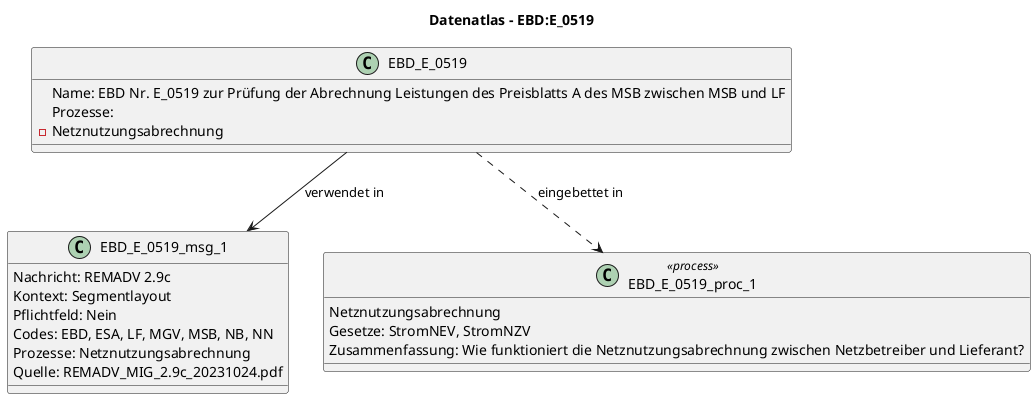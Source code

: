 @startuml
title Datenatlas – EBD:E_0519
class EBD_E_0519 {
  Name: EBD Nr. E_0519 zur Prüfung der Abrechnung Leistungen des Preisblatts A des MSB zwischen MSB und LF
  Prozesse:
    - Netznutzungsabrechnung
}
class EBD_E_0519_msg_1 {
  Nachricht: REMADV 2.9c
  Kontext: Segmentlayout
  Pflichtfeld: Nein
  Codes: EBD, ESA, LF, MGV, MSB, NB, NN
  Prozesse: Netznutzungsabrechnung
  Quelle: REMADV_MIG_2.9c_20231024.pdf
}
EBD_E_0519 --> EBD_E_0519_msg_1 : verwendet in
class EBD_E_0519_proc_1 <<process>> {
  Netznutzungsabrechnung
  Gesetze: StromNEV, StromNZV
  Zusammenfassung: Wie funktioniert die Netznutzungsabrechnung zwischen Netzbetreiber und Lieferant?
}
EBD_E_0519 ..> EBD_E_0519_proc_1 : eingebettet in
@enduml